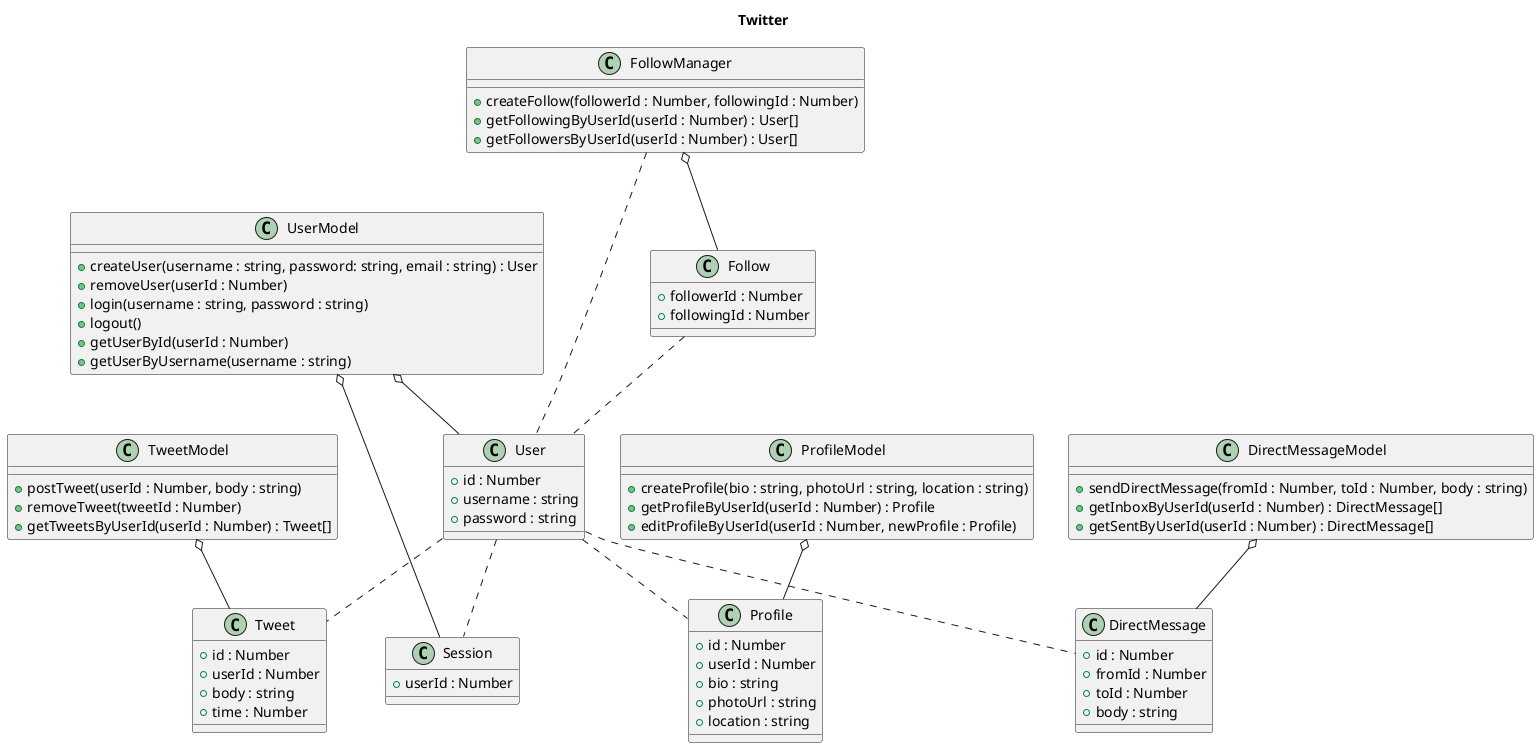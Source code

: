 @startuml
title Twitter

class User {
	+ id : Number
	+ username : string
	+ password : string
}

class Tweet {
	+ id : Number
	+ userId : Number
	+ body : string
	+ time : Number
}

class UserModel {
	+ createUser(username : string, password: string, email : string) : User
	+ removeUser(userId : Number)
	+ login(username : string, password : string)
	+ logout()
	+ getUserById(userId : Number)
	+ getUserByUsername(username : string)
}

class Session {
	+ userId : Number
}

class FollowManager {
	+ createFollow(followerId : Number, followingId : Number)
	+ getFollowingByUserId(userId : Number) : User[]
	+ getFollowersByUserId(userId : Number) : User[]
}

class Profile {
	+ id : Number
	+ userId : Number
	+ bio : string
	+ photoUrl : string
	+ location : string
}

class ProfileModel {
	+ createProfile(bio : string, photoUrl : string, location : string)
	+ getProfileByUserId(userId : Number) : Profile
	+ editProfileByUserId(userId : Number, newProfile : Profile)
}

class TweetModel {
	+ postTweet(userId : Number, body : string)
	+ removeTweet(tweetId : Number)
	+ getTweetsByUserId(userId : Number) : Tweet[]
}

class DirectMessage {
	+ id : Number
	+ fromId : Number
	+ toId : Number
	+ body : string
}

class DirectMessageModel {
	+ sendDirectMessage(fromId : Number, toId : Number, body : string)
	+ getInboxByUserId(userId : Number) : DirectMessage[]
	+ getSentByUserId(userId : Number) : DirectMessage[]
}

class Follow {
	+ followerId : Number
	+ followingId : Number
}

UserModel o-- User
UserModel o-- Session
DirectMessageModel o-- DirectMessage
ProfileModel o-- Profile
TweetModel o-- Tweet
FollowManager o-- Follow
User .. Session
User .. Tweet
User .. Profile
User .. DirectMessage
Follow .. User
FollowManager .. User
@enduml